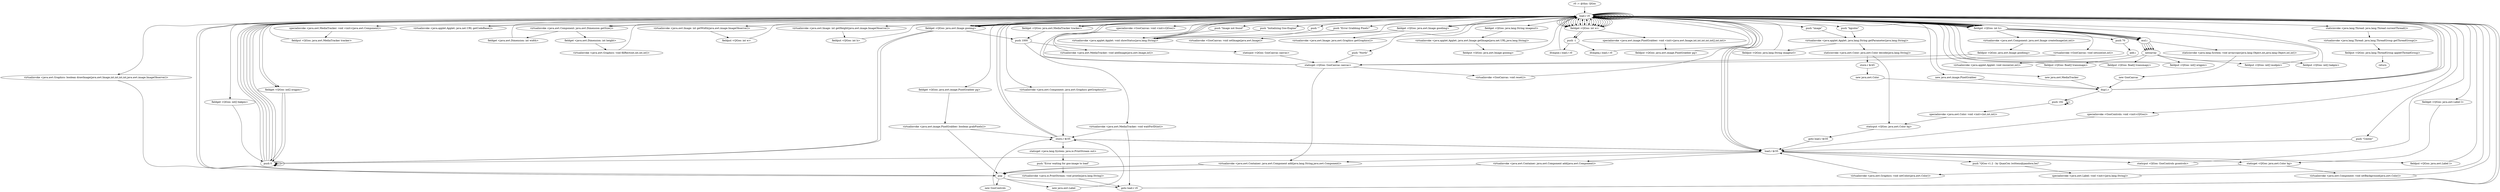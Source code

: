 digraph "" {
    "r0 := @this: QGoo"
    "load.r r0"
    "r0 := @this: QGoo"->"load.r r0";
    "virtualinvoke <java.awt.Component: java.awt.Graphics getGraphics()>"
    "load.r r0"->"virtualinvoke <java.awt.Component: java.awt.Graphics getGraphics()>";
    "store.r $r35"
    "virtualinvoke <java.awt.Component: java.awt.Graphics getGraphics()>"->"store.r $r35";
    "store.r $r35"->"load.r r0";
    "load.r r0"->"load.r r0";
    "push \"image\""
    "load.r r0"->"push \"image\"";
    "virtualinvoke <java.applet.Applet: java.lang.String getParameter(java.lang.String)>"
    "push \"image\""->"virtualinvoke <java.applet.Applet: java.lang.String getParameter(java.lang.String)>";
    "fieldput <QGoo: java.lang.String imageurl>"
    "virtualinvoke <java.applet.Applet: java.lang.String getParameter(java.lang.String)>"->"fieldput <QGoo: java.lang.String imageurl>";
    "fieldput <QGoo: java.lang.String imageurl>"->"load.r r0";
    "push \"bgcolor\""
    "load.r r0"->"push \"bgcolor\"";
    "push \"bgcolor\""->"virtualinvoke <java.applet.Applet: java.lang.String getParameter(java.lang.String)>";
    "staticinvoke <java.awt.Color: java.awt.Color decode(java.lang.String)>"
    "virtualinvoke <java.applet.Applet: java.lang.String getParameter(java.lang.String)>"->"staticinvoke <java.awt.Color: java.awt.Color decode(java.lang.String)>";
    "staticput <QGoo: java.awt.Color bg>"
    "staticinvoke <java.awt.Color: java.awt.Color decode(java.lang.String)>"->"staticput <QGoo: java.awt.Color bg>";
    "goto load.r $r35"
    "staticput <QGoo: java.awt.Color bg>"->"goto load.r $r35";
    "load.r $r35"
    "goto load.r $r35"->"load.r $r35";
    "staticget <QGoo: java.awt.Color bg>"
    "load.r $r35"->"staticget <QGoo: java.awt.Color bg>";
    "virtualinvoke <java.awt.Graphics: void setColor(java.awt.Color)>"
    "staticget <QGoo: java.awt.Color bg>"->"virtualinvoke <java.awt.Graphics: void setColor(java.awt.Color)>";
    "virtualinvoke <java.awt.Graphics: void setColor(java.awt.Color)>"->"load.r $r35";
    "push 0"
    "load.r $r35"->"push 0";
    "push 0"->"push 0";
    "push 0"->"load.r r0";
    "virtualinvoke <java.awt.Component: java.awt.Dimension getSize()>"
    "load.r r0"->"virtualinvoke <java.awt.Component: java.awt.Dimension getSize()>";
    "fieldget <java.awt.Dimension: int width>"
    "virtualinvoke <java.awt.Component: java.awt.Dimension getSize()>"->"fieldget <java.awt.Dimension: int width>";
    "fieldget <java.awt.Dimension: int width>"->"load.r r0";
    "load.r r0"->"virtualinvoke <java.awt.Component: java.awt.Dimension getSize()>";
    "fieldget <java.awt.Dimension: int height>"
    "virtualinvoke <java.awt.Component: java.awt.Dimension getSize()>"->"fieldget <java.awt.Dimension: int height>";
    "virtualinvoke <java.awt.Graphics: void fillRect(int,int,int,int)>"
    "fieldget <java.awt.Dimension: int height>"->"virtualinvoke <java.awt.Graphics: void fillRect(int,int,int,int)>";
    "virtualinvoke <java.awt.Graphics: void fillRect(int,int,int,int)>"->"load.r r0";
    "new java.awt.MediaTracker"
    "load.r r0"->"new java.awt.MediaTracker";
    "dup1.r"
    "new java.awt.MediaTracker"->"dup1.r";
    "dup1.r"->"load.r r0";
    "specialinvoke <java.awt.MediaTracker: void <init>(java.awt.Component)>"
    "load.r r0"->"specialinvoke <java.awt.MediaTracker: void <init>(java.awt.Component)>";
    "fieldput <QGoo: java.awt.MediaTracker tracker>"
    "specialinvoke <java.awt.MediaTracker: void <init>(java.awt.Component)>"->"fieldput <QGoo: java.awt.MediaTracker tracker>";
    "fieldput <QGoo: java.awt.MediaTracker tracker>"->"load.r r0";
    "load.r r0"->"load.r r0";
    "load.r r0"->"load.r r0";
    "virtualinvoke <java.applet.Applet: java.net.URL getCodeBase()>"
    "load.r r0"->"virtualinvoke <java.applet.Applet: java.net.URL getCodeBase()>";
    "virtualinvoke <java.applet.Applet: java.net.URL getCodeBase()>"->"load.r r0";
    "fieldget <QGoo: java.lang.String imageurl>"
    "load.r r0"->"fieldget <QGoo: java.lang.String imageurl>";
    "virtualinvoke <java.applet.Applet: java.awt.Image getImage(java.net.URL,java.lang.String)>"
    "fieldget <QGoo: java.lang.String imageurl>"->"virtualinvoke <java.applet.Applet: java.awt.Image getImage(java.net.URL,java.lang.String)>";
    "fieldput <QGoo: java.awt.Image gooimg>"
    "virtualinvoke <java.applet.Applet: java.awt.Image getImage(java.net.URL,java.lang.String)>"->"fieldput <QGoo: java.awt.Image gooimg>";
    "fieldput <QGoo: java.awt.Image gooimg>"->"load.r r0";
    "fieldget <QGoo: java.awt.MediaTracker tracker>"
    "load.r r0"->"fieldget <QGoo: java.awt.MediaTracker tracker>";
    "fieldget <QGoo: java.awt.MediaTracker tracker>"->"load.r r0";
    "fieldget <QGoo: java.awt.Image gooimg>"
    "load.r r0"->"fieldget <QGoo: java.awt.Image gooimg>";
    "push 1000"
    "fieldget <QGoo: java.awt.Image gooimg>"->"push 1000";
    "virtualinvoke <java.awt.MediaTracker: void addImage(java.awt.Image,int)>"
    "push 1000"->"virtualinvoke <java.awt.MediaTracker: void addImage(java.awt.Image,int)>";
    "virtualinvoke <java.awt.MediaTracker: void addImage(java.awt.Image,int)>"->"load.r r0";
    "load.r r0"->"fieldget <QGoo: java.awt.MediaTracker tracker>";
    "fieldget <QGoo: java.awt.MediaTracker tracker>"->"push 1000";
    "virtualinvoke <java.awt.MediaTracker: void waitForID(int)>"
    "push 1000"->"virtualinvoke <java.awt.MediaTracker: void waitForID(int)>";
    "goto load.r r0"
    "virtualinvoke <java.awt.MediaTracker: void waitForID(int)>"->"goto load.r r0";
    "goto load.r r0"->"load.r r0";
    "load.r r0"->"load.r r0";
    "load.r r0"->"fieldget <QGoo: java.awt.Image gooimg>";
    "fieldget <QGoo: java.awt.Image gooimg>"->"load.r r0";
    "virtualinvoke <java.awt.Image: int getWidth(java.awt.image.ImageObserver)>"
    "load.r r0"->"virtualinvoke <java.awt.Image: int getWidth(java.awt.image.ImageObserver)>";
    "fieldput <QGoo: int w>"
    "virtualinvoke <java.awt.Image: int getWidth(java.awt.image.ImageObserver)>"->"fieldput <QGoo: int w>";
    "fieldput <QGoo: int w>"->"load.r r0";
    "load.r r0"->"load.r r0";
    "load.r r0"->"fieldget <QGoo: java.awt.Image gooimg>";
    "fieldget <QGoo: java.awt.Image gooimg>"->"load.r r0";
    "virtualinvoke <java.awt.Image: int getHeight(java.awt.image.ImageObserver)>"
    "load.r r0"->"virtualinvoke <java.awt.Image: int getHeight(java.awt.image.ImageObserver)>";
    "fieldput <QGoo: int h>"
    "virtualinvoke <java.awt.Image: int getHeight(java.awt.image.ImageObserver)>"->"fieldput <QGoo: int h>";
    "fieldput <QGoo: int h>"->"load.r r0";
    "fieldget <QGoo: int w>"
    "load.r r0"->"fieldget <QGoo: int w>";
    "push -1"
    "fieldget <QGoo: int w>"->"push -1";
    "ifcmpne.i load.r r0"
    "push -1"->"ifcmpne.i load.r r0";
    "ifcmpne.i load.r r0"->"load.r r0";
    "push \"Image not found\""
    "load.r r0"->"push \"Image not found\"";
    "virtualinvoke <java.applet.Applet: void showStatus(java.lang.String)>"
    "push \"Image not found\""->"virtualinvoke <java.applet.Applet: void showStatus(java.lang.String)>";
    "virtualinvoke <java.applet.Applet: void showStatus(java.lang.String)>"->"load.r r0";
    "load.r r0"->"fieldget <QGoo: int w>";
    "fieldget <QGoo: int w>"->"push -1";
    "ifcmpeq.i load.r r0"
    "push -1"->"ifcmpeq.i load.r r0";
    "ifcmpeq.i load.r r0"->"load.r r0";
    "push \"Initializing Goo-Engine\""
    "load.r r0"->"push \"Initializing Goo-Engine\"";
    "push \"Initializing Goo-Engine\""->"virtualinvoke <java.applet.Applet: void showStatus(java.lang.String)>";
    "virtualinvoke <java.applet.Applet: void showStatus(java.lang.String)>"->"load.r r0";
    "load.r r0"->"load.r r0";
    "load.r r0"->"fieldget <QGoo: int w>";
    "fieldget <QGoo: int w>"->"load.r r0";
    "fieldget <QGoo: int h>"
    "load.r r0"->"fieldget <QGoo: int h>";
    "push 70"
    "fieldget <QGoo: int h>"->"push 70";
    "add.i"
    "push 70"->"add.i";
    "virtualinvoke <java.applet.Applet: void resize(int,int)>"
    "add.i"->"virtualinvoke <java.applet.Applet: void resize(int,int)>";
    "virtualinvoke <java.applet.Applet: void resize(int,int)>"->"load.r r0";
    "load.r r0"->"load.r r0";
    "load.r r0"->"fieldget <QGoo: int w>";
    "fieldget <QGoo: int w>"->"load.r r0";
    "load.r r0"->"fieldget <QGoo: int h>";
    "mul.i"
    "fieldget <QGoo: int h>"->"mul.i";
    "newarray"
    "mul.i"->"newarray";
    "fieldput <QGoo: float[] transmapx>"
    "newarray"->"fieldput <QGoo: float[] transmapx>";
    "fieldput <QGoo: float[] transmapx>"->"load.r r0";
    "load.r r0"->"load.r r0";
    "load.r r0"->"fieldget <QGoo: int w>";
    "fieldget <QGoo: int w>"->"load.r r0";
    "load.r r0"->"fieldget <QGoo: int h>";
    "fieldget <QGoo: int h>"->"mul.i";
    "mul.i"->"newarray";
    "fieldput <QGoo: float[] transmapy>"
    "newarray"->"fieldput <QGoo: float[] transmapy>";
    "fieldput <QGoo: float[] transmapy>"->"load.r r0";
    "load.r r0"->"load.r r0";
    "load.r r0"->"fieldget <QGoo: int w>";
    "fieldget <QGoo: int w>"->"load.r r0";
    "load.r r0"->"fieldget <QGoo: int h>";
    "fieldget <QGoo: int h>"->"mul.i";
    "mul.i"->"newarray";
    "fieldput <QGoo: int[] origpix>"
    "newarray"->"fieldput <QGoo: int[] origpix>";
    "fieldput <QGoo: int[] origpix>"->"load.r r0";
    "load.r r0"->"load.r r0";
    "load.r r0"->"fieldget <QGoo: int w>";
    "fieldget <QGoo: int w>"->"load.r r0";
    "load.r r0"->"fieldget <QGoo: int h>";
    "fieldget <QGoo: int h>"->"mul.i";
    "mul.i"->"newarray";
    "fieldput <QGoo: int[] modpix>"
    "newarray"->"fieldput <QGoo: int[] modpix>";
    "fieldput <QGoo: int[] modpix>"->"load.r r0";
    "load.r r0"->"load.r r0";
    "load.r r0"->"fieldget <QGoo: int w>";
    "fieldget <QGoo: int w>"->"load.r r0";
    "load.r r0"->"fieldget <QGoo: int h>";
    "fieldget <QGoo: int h>"->"mul.i";
    "mul.i"->"newarray";
    "fieldput <QGoo: int[] bakpix>"
    "newarray"->"fieldput <QGoo: int[] bakpix>";
    "fieldput <QGoo: int[] bakpix>"->"load.r r0";
    "new java.awt.image.PixelGrabber"
    "load.r r0"->"new java.awt.image.PixelGrabber";
    "new java.awt.image.PixelGrabber"->"dup1.r";
    "dup1.r"->"load.r r0";
    "load.r r0"->"fieldget <QGoo: java.awt.Image gooimg>";
    "fieldget <QGoo: java.awt.Image gooimg>"->"push 0";
    "push 0"->"push 0";
    "push 0"->"load.r r0";
    "load.r r0"->"fieldget <QGoo: int w>";
    "fieldget <QGoo: int w>"->"load.r r0";
    "load.r r0"->"fieldget <QGoo: int h>";
    "fieldget <QGoo: int h>"->"load.r r0";
    "fieldget <QGoo: int[] origpix>"
    "load.r r0"->"fieldget <QGoo: int[] origpix>";
    "fieldget <QGoo: int[] origpix>"->"push 0";
    "push 0"->"load.r r0";
    "load.r r0"->"fieldget <QGoo: int w>";
    "specialinvoke <java.awt.image.PixelGrabber: void <init>(java.awt.Image,int,int,int,int,int[],int,int)>"
    "fieldget <QGoo: int w>"->"specialinvoke <java.awt.image.PixelGrabber: void <init>(java.awt.Image,int,int,int,int,int[],int,int)>";
    "fieldput <QGoo: java.awt.image.PixelGrabber pg>"
    "specialinvoke <java.awt.image.PixelGrabber: void <init>(java.awt.Image,int,int,int,int,int[],int,int)>"->"fieldput <QGoo: java.awt.image.PixelGrabber pg>";
    "fieldput <QGoo: java.awt.image.PixelGrabber pg>"->"load.r r0";
    "fieldget <QGoo: java.awt.image.PixelGrabber pg>"
    "load.r r0"->"fieldget <QGoo: java.awt.image.PixelGrabber pg>";
    "virtualinvoke <java.awt.image.PixelGrabber: boolean grabPixels()>"
    "fieldget <QGoo: java.awt.image.PixelGrabber pg>"->"virtualinvoke <java.awt.image.PixelGrabber: boolean grabPixels()>";
    "pop"
    "virtualinvoke <java.awt.image.PixelGrabber: boolean grabPixels()>"->"pop";
    "pop"->"goto load.r r0";
    "goto load.r r0"->"load.r r0";
    "load.r r0"->"fieldget <QGoo: int[] origpix>";
    "fieldget <QGoo: int[] origpix>"->"push 0";
    "push 0"->"load.r r0";
    "fieldget <QGoo: int[] bakpix>"
    "load.r r0"->"fieldget <QGoo: int[] bakpix>";
    "fieldget <QGoo: int[] bakpix>"->"push 0";
    "push 0"->"load.r r0";
    "load.r r0"->"fieldget <QGoo: int w>";
    "fieldget <QGoo: int w>"->"load.r r0";
    "load.r r0"->"fieldget <QGoo: int h>";
    "fieldget <QGoo: int h>"->"mul.i";
    "staticinvoke <java.lang.System: void arraycopy(java.lang.Object,int,java.lang.Object,int,int)>"
    "mul.i"->"staticinvoke <java.lang.System: void arraycopy(java.lang.Object,int,java.lang.Object,int,int)>";
    "new GooCanvas"
    "staticinvoke <java.lang.System: void arraycopy(java.lang.Object,int,java.lang.Object,int,int)>"->"new GooCanvas";
    "new GooCanvas"->"dup1.r";
    "dup1.r"->"load.r r0";
    "specialinvoke <GooCanvas: void <init>(QGoo)>"
    "load.r r0"->"specialinvoke <GooCanvas: void <init>(QGoo)>";
    "staticput <QGoo: GooCanvas canvas>"
    "specialinvoke <GooCanvas: void <init>(QGoo)>"->"staticput <QGoo: GooCanvas canvas>";
    "staticget <QGoo: GooCanvas canvas>"
    "staticput <QGoo: GooCanvas canvas>"->"staticget <QGoo: GooCanvas canvas>";
    "staticget <QGoo: GooCanvas canvas>"->"load.r r0";
    "load.r r0"->"fieldget <QGoo: int w>";
    "fieldget <QGoo: int w>"->"load.r r0";
    "load.r r0"->"fieldget <QGoo: int h>";
    "virtualinvoke <GooCanvas: void setsize(int,int)>"
    "fieldget <QGoo: int h>"->"virtualinvoke <GooCanvas: void setsize(int,int)>";
    "virtualinvoke <GooCanvas: void setsize(int,int)>"->"staticget <QGoo: GooCanvas canvas>";
    "virtualinvoke <GooCanvas: void reset()>"
    "staticget <QGoo: GooCanvas canvas>"->"virtualinvoke <GooCanvas: void reset()>";
    "virtualinvoke <GooCanvas: void reset()>"->"load.r r0";
    "load.r r0"->"load.r r0";
    "load.r r0"->"load.r r0";
    "load.r r0"->"fieldget <QGoo: int w>";
    "fieldget <QGoo: int w>"->"load.r r0";
    "load.r r0"->"fieldget <QGoo: int h>";
    "virtualinvoke <java.awt.Component: java.awt.Image createImage(int,int)>"
    "fieldget <QGoo: int h>"->"virtualinvoke <java.awt.Component: java.awt.Image createImage(int,int)>";
    "fieldput <QGoo: java.awt.Image goodimg>"
    "virtualinvoke <java.awt.Component: java.awt.Image createImage(int,int)>"->"fieldput <QGoo: java.awt.Image goodimg>";
    "fieldput <QGoo: java.awt.Image goodimg>"->"staticget <QGoo: GooCanvas canvas>";
    "staticget <QGoo: GooCanvas canvas>"->"load.r r0";
    "fieldget <QGoo: java.awt.Image goodimg>"
    "load.r r0"->"fieldget <QGoo: java.awt.Image goodimg>";
    "virtualinvoke <GooCanvas: void setImage(java.awt.Image)>"
    "fieldget <QGoo: java.awt.Image goodimg>"->"virtualinvoke <GooCanvas: void setImage(java.awt.Image)>";
    "virtualinvoke <GooCanvas: void setImage(java.awt.Image)>"->"load.r r0";
    "load.r r0"->"fieldget <QGoo: java.awt.Image goodimg>";
    "virtualinvoke <java.awt.Image: java.awt.Graphics getGraphics()>"
    "fieldget <QGoo: java.awt.Image goodimg>"->"virtualinvoke <java.awt.Image: java.awt.Graphics getGraphics()>";
    "virtualinvoke <java.awt.Image: java.awt.Graphics getGraphics()>"->"load.r r0";
    "load.r r0"->"fieldget <QGoo: java.awt.Image gooimg>";
    "fieldget <QGoo: java.awt.Image gooimg>"->"push 0";
    "push 0"->"push 0";
    "push 0"->"load.r r0";
    "load.r r0"->"fieldget <QGoo: int w>";
    "fieldget <QGoo: int w>"->"load.r r0";
    "load.r r0"->"fieldget <QGoo: int h>";
    "fieldget <QGoo: int h>"->"load.r r0";
    "virtualinvoke <java.awt.Graphics: boolean drawImage(java.awt.Image,int,int,int,int,java.awt.image.ImageObserver)>"
    "load.r r0"->"virtualinvoke <java.awt.Graphics: boolean drawImage(java.awt.Image,int,int,int,int,java.awt.image.ImageObserver)>";
    "virtualinvoke <java.awt.Graphics: boolean drawImage(java.awt.Image,int,int,int,int,java.awt.image.ImageObserver)>"->"pop";
    "pop"->"load.r r0";
    "push \"North\""
    "load.r r0"->"push \"North\"";
    "push \"North\""->"staticget <QGoo: GooCanvas canvas>";
    "virtualinvoke <java.awt.Container: java.awt.Component add(java.lang.String,java.awt.Component)>"
    "staticget <QGoo: GooCanvas canvas>"->"virtualinvoke <java.awt.Container: java.awt.Component add(java.lang.String,java.awt.Component)>";
    "virtualinvoke <java.awt.Container: java.awt.Component add(java.lang.String,java.awt.Component)>"->"pop";
    "new GooControls"
    "pop"->"new GooControls";
    "new GooControls"->"store.r $r35";
    "store.r $r35"->"load.r $r35";
    "load.r $r35"->"load.r r0";
    "specialinvoke <GooControls: void <init>(QGoo)>"
    "load.r r0"->"specialinvoke <GooControls: void <init>(QGoo)>";
    "specialinvoke <GooControls: void <init>(QGoo)>"->"load.r $r35";
    "staticput <QGoo: GooControls gcontrols>"
    "load.r $r35"->"staticput <QGoo: GooControls gcontrols>";
    "staticput <QGoo: GooControls gcontrols>"->"load.r r0";
    "push \"Center\""
    "load.r r0"->"push \"Center\"";
    "push \"Center\""->"load.r $r35";
    "load.r $r35"->"virtualinvoke <java.awt.Container: java.awt.Component add(java.lang.String,java.awt.Component)>";
    "virtualinvoke <java.awt.Container: java.awt.Component add(java.lang.String,java.awt.Component)>"->"pop";
    "new java.awt.Label"
    "pop"->"new java.awt.Label";
    "new java.awt.Label"->"store.r $r35";
    "store.r $r35"->"load.r $r35";
    "push \"QGoo v1.2 - by QuanCex (wittens@pandora.be)\""
    "load.r $r35"->"push \"QGoo v1.2 - by QuanCex (wittens@pandora.be)\"";
    "specialinvoke <java.awt.Label: void <init>(java.lang.String)>"
    "push \"QGoo v1.2 - by QuanCex (wittens@pandora.be)\""->"specialinvoke <java.awt.Label: void <init>(java.lang.String)>";
    "specialinvoke <java.awt.Label: void <init>(java.lang.String)>"->"load.r r0";
    "load.r r0"->"load.r $r35";
    "fieldput <QGoo: java.awt.Label l>"
    "load.r $r35"->"fieldput <QGoo: java.awt.Label l>";
    "fieldput <QGoo: java.awt.Label l>"->"load.r r0";
    "load.r r0"->"load.r $r35";
    "virtualinvoke <java.awt.Container: java.awt.Component add(java.awt.Component)>"
    "load.r $r35"->"virtualinvoke <java.awt.Container: java.awt.Component add(java.awt.Component)>";
    "virtualinvoke <java.awt.Container: java.awt.Component add(java.awt.Component)>"->"pop";
    "pop"->"load.r r0";
    "fieldget <QGoo: java.awt.Label l>"
    "load.r r0"->"fieldget <QGoo: java.awt.Label l>";
    "fieldget <QGoo: java.awt.Label l>"->"staticget <QGoo: java.awt.Color bg>";
    "virtualinvoke <java.awt.Component: void setBackground(java.awt.Color)>"
    "staticget <QGoo: java.awt.Color bg>"->"virtualinvoke <java.awt.Component: void setBackground(java.awt.Color)>";
    "virtualinvoke <java.awt.Component: void setBackground(java.awt.Color)>"->"load.r r0";
    "push \"\""
    "load.r r0"->"push \"\"";
    "push \"\""->"virtualinvoke <java.applet.Applet: void showStatus(java.lang.String)>";
    "virtualinvoke <java.applet.Applet: void showStatus(java.lang.String)>"->"load.r r0";
    "staticinvoke <java.lang.Thread: java.lang.Thread currentThread()>"
    "load.r r0"->"staticinvoke <java.lang.Thread: java.lang.Thread currentThread()>";
    "virtualinvoke <java.lang.Thread: java.lang.ThreadGroup getThreadGroup()>"
    "staticinvoke <java.lang.Thread: java.lang.Thread currentThread()>"->"virtualinvoke <java.lang.Thread: java.lang.ThreadGroup getThreadGroup()>";
    "fieldput <QGoo: java.lang.ThreadGroup appletThreadGroup>"
    "virtualinvoke <java.lang.Thread: java.lang.ThreadGroup getThreadGroup()>"->"fieldput <QGoo: java.lang.ThreadGroup appletThreadGroup>";
    "return"
    "fieldput <QGoo: java.lang.ThreadGroup appletThreadGroup>"->"return";
    "virtualinvoke <java.awt.image.PixelGrabber: boolean grabPixels()>"->"store.r $r35";
    "store.r $r35"->"load.r r0";
    "push \"Error Grabbing Pixels!\""
    "load.r r0"->"push \"Error Grabbing Pixels!\"";
    "push \"Error Grabbing Pixels!\""->"virtualinvoke <java.applet.Applet: void showStatus(java.lang.String)>";
    "virtualinvoke <java.awt.MediaTracker: void waitForID(int)>"->"store.r $r35";
    "staticget <java.lang.System: java.io.PrintStream out>"
    "store.r $r35"->"staticget <java.lang.System: java.io.PrintStream out>";
    "push \"Error waiting for goo-image to load\""
    "staticget <java.lang.System: java.io.PrintStream out>"->"push \"Error waiting for goo-image to load\"";
    "virtualinvoke <java.io.PrintStream: void println(java.lang.String)>"
    "push \"Error waiting for goo-image to load\""->"virtualinvoke <java.io.PrintStream: void println(java.lang.String)>";
    "virtualinvoke <java.io.PrintStream: void println(java.lang.String)>"->"goto load.r r0";
    "store.r $r45"
    "staticinvoke <java.awt.Color: java.awt.Color decode(java.lang.String)>"->"store.r $r45";
    "new java.awt.Color"
    "store.r $r45"->"new java.awt.Color";
    "new java.awt.Color"->"dup1.r";
    "push 192"
    "dup1.r"->"push 192";
    "push 192"->"push 192";
    "push 192"->"push 192";
    "specialinvoke <java.awt.Color: void <init>(int,int,int)>"
    "push 192"->"specialinvoke <java.awt.Color: void <init>(int,int,int)>";
    "specialinvoke <java.awt.Color: void <init>(int,int,int)>"->"staticput <QGoo: java.awt.Color bg>";
}
